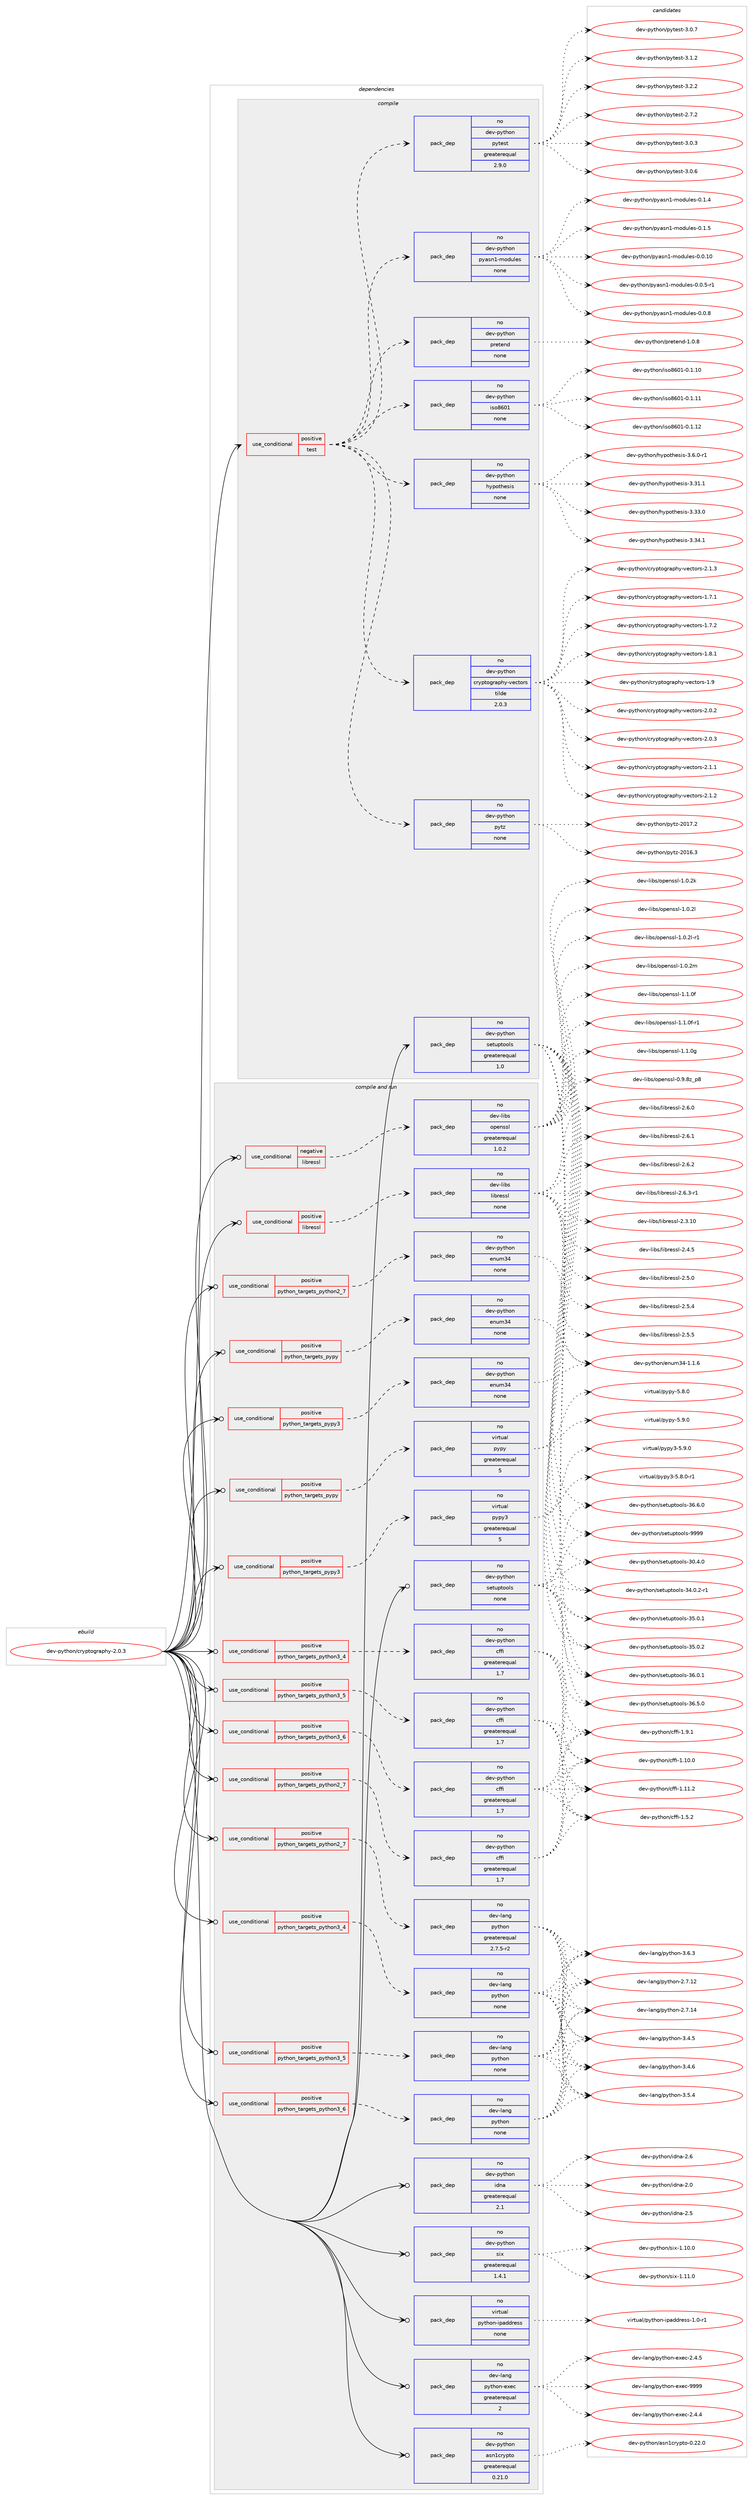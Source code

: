 digraph prolog {

# *************
# Graph options
# *************

newrank=true;
concentrate=true;
compound=true;
graph [rankdir=LR,fontname=Helvetica,fontsize=10,ranksep=1.5];#, ranksep=2.5, nodesep=0.2];
edge  [arrowhead=vee];
node  [fontname=Helvetica,fontsize=10];

# **********
# The ebuild
# **********

subgraph cluster_leftcol {
color=gray;
rank=same;
label=<<i>ebuild</i>>;
id [label="dev-python/cryptography-2.0.3", color=red, width=4, href="../dev-python/cryptography-2.0.3.svg"];
}

# ****************
# The dependencies
# ****************

subgraph cluster_midcol {
color=gray;
label=<<i>dependencies</i>>;
subgraph cluster_compile {
fillcolor="#eeeeee";
style=filled;
label=<<i>compile</i>>;
subgraph cond31103 {
dependency151934 [label=<<TABLE BORDER="0" CELLBORDER="1" CELLSPACING="0" CELLPADDING="4"><TR><TD ROWSPAN="3" CELLPADDING="10">use_conditional</TD></TR><TR><TD>positive</TD></TR><TR><TD>test</TD></TR></TABLE>>, shape=none, color=red];
subgraph pack117005 {
dependency151935 [label=<<TABLE BORDER="0" CELLBORDER="1" CELLSPACING="0" CELLPADDING="4" WIDTH="220"><TR><TD ROWSPAN="6" CELLPADDING="30">pack_dep</TD></TR><TR><TD WIDTH="110">no</TD></TR><TR><TD>dev-python</TD></TR><TR><TD>cryptography-vectors</TD></TR><TR><TD>tilde</TD></TR><TR><TD>2.0.3</TD></TR></TABLE>>, shape=none, color=blue];
}
dependency151934:e -> dependency151935:w [weight=20,style="dashed",arrowhead="vee"];
subgraph pack117006 {
dependency151936 [label=<<TABLE BORDER="0" CELLBORDER="1" CELLSPACING="0" CELLPADDING="4" WIDTH="220"><TR><TD ROWSPAN="6" CELLPADDING="30">pack_dep</TD></TR><TR><TD WIDTH="110">no</TD></TR><TR><TD>dev-python</TD></TR><TR><TD>hypothesis</TD></TR><TR><TD>none</TD></TR><TR><TD></TD></TR></TABLE>>, shape=none, color=blue];
}
dependency151934:e -> dependency151936:w [weight=20,style="dashed",arrowhead="vee"];
subgraph pack117007 {
dependency151937 [label=<<TABLE BORDER="0" CELLBORDER="1" CELLSPACING="0" CELLPADDING="4" WIDTH="220"><TR><TD ROWSPAN="6" CELLPADDING="30">pack_dep</TD></TR><TR><TD WIDTH="110">no</TD></TR><TR><TD>dev-python</TD></TR><TR><TD>iso8601</TD></TR><TR><TD>none</TD></TR><TR><TD></TD></TR></TABLE>>, shape=none, color=blue];
}
dependency151934:e -> dependency151937:w [weight=20,style="dashed",arrowhead="vee"];
subgraph pack117008 {
dependency151938 [label=<<TABLE BORDER="0" CELLBORDER="1" CELLSPACING="0" CELLPADDING="4" WIDTH="220"><TR><TD ROWSPAN="6" CELLPADDING="30">pack_dep</TD></TR><TR><TD WIDTH="110">no</TD></TR><TR><TD>dev-python</TD></TR><TR><TD>pretend</TD></TR><TR><TD>none</TD></TR><TR><TD></TD></TR></TABLE>>, shape=none, color=blue];
}
dependency151934:e -> dependency151938:w [weight=20,style="dashed",arrowhead="vee"];
subgraph pack117009 {
dependency151939 [label=<<TABLE BORDER="0" CELLBORDER="1" CELLSPACING="0" CELLPADDING="4" WIDTH="220"><TR><TD ROWSPAN="6" CELLPADDING="30">pack_dep</TD></TR><TR><TD WIDTH="110">no</TD></TR><TR><TD>dev-python</TD></TR><TR><TD>pyasn1-modules</TD></TR><TR><TD>none</TD></TR><TR><TD></TD></TR></TABLE>>, shape=none, color=blue];
}
dependency151934:e -> dependency151939:w [weight=20,style="dashed",arrowhead="vee"];
subgraph pack117010 {
dependency151940 [label=<<TABLE BORDER="0" CELLBORDER="1" CELLSPACING="0" CELLPADDING="4" WIDTH="220"><TR><TD ROWSPAN="6" CELLPADDING="30">pack_dep</TD></TR><TR><TD WIDTH="110">no</TD></TR><TR><TD>dev-python</TD></TR><TR><TD>pytest</TD></TR><TR><TD>greaterequal</TD></TR><TR><TD>2.9.0</TD></TR></TABLE>>, shape=none, color=blue];
}
dependency151934:e -> dependency151940:w [weight=20,style="dashed",arrowhead="vee"];
subgraph pack117011 {
dependency151941 [label=<<TABLE BORDER="0" CELLBORDER="1" CELLSPACING="0" CELLPADDING="4" WIDTH="220"><TR><TD ROWSPAN="6" CELLPADDING="30">pack_dep</TD></TR><TR><TD WIDTH="110">no</TD></TR><TR><TD>dev-python</TD></TR><TR><TD>pytz</TD></TR><TR><TD>none</TD></TR><TR><TD></TD></TR></TABLE>>, shape=none, color=blue];
}
dependency151934:e -> dependency151941:w [weight=20,style="dashed",arrowhead="vee"];
}
id:e -> dependency151934:w [weight=20,style="solid",arrowhead="vee"];
subgraph pack117012 {
dependency151942 [label=<<TABLE BORDER="0" CELLBORDER="1" CELLSPACING="0" CELLPADDING="4" WIDTH="220"><TR><TD ROWSPAN="6" CELLPADDING="30">pack_dep</TD></TR><TR><TD WIDTH="110">no</TD></TR><TR><TD>dev-python</TD></TR><TR><TD>setuptools</TD></TR><TR><TD>greaterequal</TD></TR><TR><TD>1.0</TD></TR></TABLE>>, shape=none, color=blue];
}
id:e -> dependency151942:w [weight=20,style="solid",arrowhead="vee"];
}
subgraph cluster_compileandrun {
fillcolor="#eeeeee";
style=filled;
label=<<i>compile and run</i>>;
subgraph cond31104 {
dependency151943 [label=<<TABLE BORDER="0" CELLBORDER="1" CELLSPACING="0" CELLPADDING="4"><TR><TD ROWSPAN="3" CELLPADDING="10">use_conditional</TD></TR><TR><TD>negative</TD></TR><TR><TD>libressl</TD></TR></TABLE>>, shape=none, color=red];
subgraph pack117013 {
dependency151944 [label=<<TABLE BORDER="0" CELLBORDER="1" CELLSPACING="0" CELLPADDING="4" WIDTH="220"><TR><TD ROWSPAN="6" CELLPADDING="30">pack_dep</TD></TR><TR><TD WIDTH="110">no</TD></TR><TR><TD>dev-libs</TD></TR><TR><TD>openssl</TD></TR><TR><TD>greaterequal</TD></TR><TR><TD>1.0.2</TD></TR></TABLE>>, shape=none, color=blue];
}
dependency151943:e -> dependency151944:w [weight=20,style="dashed",arrowhead="vee"];
}
id:e -> dependency151943:w [weight=20,style="solid",arrowhead="odotvee"];
subgraph cond31105 {
dependency151945 [label=<<TABLE BORDER="0" CELLBORDER="1" CELLSPACING="0" CELLPADDING="4"><TR><TD ROWSPAN="3" CELLPADDING="10">use_conditional</TD></TR><TR><TD>positive</TD></TR><TR><TD>libressl</TD></TR></TABLE>>, shape=none, color=red];
subgraph pack117014 {
dependency151946 [label=<<TABLE BORDER="0" CELLBORDER="1" CELLSPACING="0" CELLPADDING="4" WIDTH="220"><TR><TD ROWSPAN="6" CELLPADDING="30">pack_dep</TD></TR><TR><TD WIDTH="110">no</TD></TR><TR><TD>dev-libs</TD></TR><TR><TD>libressl</TD></TR><TR><TD>none</TD></TR><TR><TD></TD></TR></TABLE>>, shape=none, color=blue];
}
dependency151945:e -> dependency151946:w [weight=20,style="dashed",arrowhead="vee"];
}
id:e -> dependency151945:w [weight=20,style="solid",arrowhead="odotvee"];
subgraph cond31106 {
dependency151947 [label=<<TABLE BORDER="0" CELLBORDER="1" CELLSPACING="0" CELLPADDING="4"><TR><TD ROWSPAN="3" CELLPADDING="10">use_conditional</TD></TR><TR><TD>positive</TD></TR><TR><TD>python_targets_pypy</TD></TR></TABLE>>, shape=none, color=red];
subgraph pack117015 {
dependency151948 [label=<<TABLE BORDER="0" CELLBORDER="1" CELLSPACING="0" CELLPADDING="4" WIDTH="220"><TR><TD ROWSPAN="6" CELLPADDING="30">pack_dep</TD></TR><TR><TD WIDTH="110">no</TD></TR><TR><TD>dev-python</TD></TR><TR><TD>enum34</TD></TR><TR><TD>none</TD></TR><TR><TD></TD></TR></TABLE>>, shape=none, color=blue];
}
dependency151947:e -> dependency151948:w [weight=20,style="dashed",arrowhead="vee"];
}
id:e -> dependency151947:w [weight=20,style="solid",arrowhead="odotvee"];
subgraph cond31107 {
dependency151949 [label=<<TABLE BORDER="0" CELLBORDER="1" CELLSPACING="0" CELLPADDING="4"><TR><TD ROWSPAN="3" CELLPADDING="10">use_conditional</TD></TR><TR><TD>positive</TD></TR><TR><TD>python_targets_pypy</TD></TR></TABLE>>, shape=none, color=red];
subgraph pack117016 {
dependency151950 [label=<<TABLE BORDER="0" CELLBORDER="1" CELLSPACING="0" CELLPADDING="4" WIDTH="220"><TR><TD ROWSPAN="6" CELLPADDING="30">pack_dep</TD></TR><TR><TD WIDTH="110">no</TD></TR><TR><TD>virtual</TD></TR><TR><TD>pypy</TD></TR><TR><TD>greaterequal</TD></TR><TR><TD>5</TD></TR></TABLE>>, shape=none, color=blue];
}
dependency151949:e -> dependency151950:w [weight=20,style="dashed",arrowhead="vee"];
}
id:e -> dependency151949:w [weight=20,style="solid",arrowhead="odotvee"];
subgraph cond31108 {
dependency151951 [label=<<TABLE BORDER="0" CELLBORDER="1" CELLSPACING="0" CELLPADDING="4"><TR><TD ROWSPAN="3" CELLPADDING="10">use_conditional</TD></TR><TR><TD>positive</TD></TR><TR><TD>python_targets_pypy3</TD></TR></TABLE>>, shape=none, color=red];
subgraph pack117017 {
dependency151952 [label=<<TABLE BORDER="0" CELLBORDER="1" CELLSPACING="0" CELLPADDING="4" WIDTH="220"><TR><TD ROWSPAN="6" CELLPADDING="30">pack_dep</TD></TR><TR><TD WIDTH="110">no</TD></TR><TR><TD>dev-python</TD></TR><TR><TD>enum34</TD></TR><TR><TD>none</TD></TR><TR><TD></TD></TR></TABLE>>, shape=none, color=blue];
}
dependency151951:e -> dependency151952:w [weight=20,style="dashed",arrowhead="vee"];
}
id:e -> dependency151951:w [weight=20,style="solid",arrowhead="odotvee"];
subgraph cond31109 {
dependency151953 [label=<<TABLE BORDER="0" CELLBORDER="1" CELLSPACING="0" CELLPADDING="4"><TR><TD ROWSPAN="3" CELLPADDING="10">use_conditional</TD></TR><TR><TD>positive</TD></TR><TR><TD>python_targets_pypy3</TD></TR></TABLE>>, shape=none, color=red];
subgraph pack117018 {
dependency151954 [label=<<TABLE BORDER="0" CELLBORDER="1" CELLSPACING="0" CELLPADDING="4" WIDTH="220"><TR><TD ROWSPAN="6" CELLPADDING="30">pack_dep</TD></TR><TR><TD WIDTH="110">no</TD></TR><TR><TD>virtual</TD></TR><TR><TD>pypy3</TD></TR><TR><TD>greaterequal</TD></TR><TR><TD>5</TD></TR></TABLE>>, shape=none, color=blue];
}
dependency151953:e -> dependency151954:w [weight=20,style="dashed",arrowhead="vee"];
}
id:e -> dependency151953:w [weight=20,style="solid",arrowhead="odotvee"];
subgraph cond31110 {
dependency151955 [label=<<TABLE BORDER="0" CELLBORDER="1" CELLSPACING="0" CELLPADDING="4"><TR><TD ROWSPAN="3" CELLPADDING="10">use_conditional</TD></TR><TR><TD>positive</TD></TR><TR><TD>python_targets_python2_7</TD></TR></TABLE>>, shape=none, color=red];
subgraph pack117019 {
dependency151956 [label=<<TABLE BORDER="0" CELLBORDER="1" CELLSPACING="0" CELLPADDING="4" WIDTH="220"><TR><TD ROWSPAN="6" CELLPADDING="30">pack_dep</TD></TR><TR><TD WIDTH="110">no</TD></TR><TR><TD>dev-lang</TD></TR><TR><TD>python</TD></TR><TR><TD>greaterequal</TD></TR><TR><TD>2.7.5-r2</TD></TR></TABLE>>, shape=none, color=blue];
}
dependency151955:e -> dependency151956:w [weight=20,style="dashed",arrowhead="vee"];
}
id:e -> dependency151955:w [weight=20,style="solid",arrowhead="odotvee"];
subgraph cond31111 {
dependency151957 [label=<<TABLE BORDER="0" CELLBORDER="1" CELLSPACING="0" CELLPADDING="4"><TR><TD ROWSPAN="3" CELLPADDING="10">use_conditional</TD></TR><TR><TD>positive</TD></TR><TR><TD>python_targets_python2_7</TD></TR></TABLE>>, shape=none, color=red];
subgraph pack117020 {
dependency151958 [label=<<TABLE BORDER="0" CELLBORDER="1" CELLSPACING="0" CELLPADDING="4" WIDTH="220"><TR><TD ROWSPAN="6" CELLPADDING="30">pack_dep</TD></TR><TR><TD WIDTH="110">no</TD></TR><TR><TD>dev-python</TD></TR><TR><TD>cffi</TD></TR><TR><TD>greaterequal</TD></TR><TR><TD>1.7</TD></TR></TABLE>>, shape=none, color=blue];
}
dependency151957:e -> dependency151958:w [weight=20,style="dashed",arrowhead="vee"];
}
id:e -> dependency151957:w [weight=20,style="solid",arrowhead="odotvee"];
subgraph cond31112 {
dependency151959 [label=<<TABLE BORDER="0" CELLBORDER="1" CELLSPACING="0" CELLPADDING="4"><TR><TD ROWSPAN="3" CELLPADDING="10">use_conditional</TD></TR><TR><TD>positive</TD></TR><TR><TD>python_targets_python2_7</TD></TR></TABLE>>, shape=none, color=red];
subgraph pack117021 {
dependency151960 [label=<<TABLE BORDER="0" CELLBORDER="1" CELLSPACING="0" CELLPADDING="4" WIDTH="220"><TR><TD ROWSPAN="6" CELLPADDING="30">pack_dep</TD></TR><TR><TD WIDTH="110">no</TD></TR><TR><TD>dev-python</TD></TR><TR><TD>enum34</TD></TR><TR><TD>none</TD></TR><TR><TD></TD></TR></TABLE>>, shape=none, color=blue];
}
dependency151959:e -> dependency151960:w [weight=20,style="dashed",arrowhead="vee"];
}
id:e -> dependency151959:w [weight=20,style="solid",arrowhead="odotvee"];
subgraph cond31113 {
dependency151961 [label=<<TABLE BORDER="0" CELLBORDER="1" CELLSPACING="0" CELLPADDING="4"><TR><TD ROWSPAN="3" CELLPADDING="10">use_conditional</TD></TR><TR><TD>positive</TD></TR><TR><TD>python_targets_python3_4</TD></TR></TABLE>>, shape=none, color=red];
subgraph pack117022 {
dependency151962 [label=<<TABLE BORDER="0" CELLBORDER="1" CELLSPACING="0" CELLPADDING="4" WIDTH="220"><TR><TD ROWSPAN="6" CELLPADDING="30">pack_dep</TD></TR><TR><TD WIDTH="110">no</TD></TR><TR><TD>dev-lang</TD></TR><TR><TD>python</TD></TR><TR><TD>none</TD></TR><TR><TD></TD></TR></TABLE>>, shape=none, color=blue];
}
dependency151961:e -> dependency151962:w [weight=20,style="dashed",arrowhead="vee"];
}
id:e -> dependency151961:w [weight=20,style="solid",arrowhead="odotvee"];
subgraph cond31114 {
dependency151963 [label=<<TABLE BORDER="0" CELLBORDER="1" CELLSPACING="0" CELLPADDING="4"><TR><TD ROWSPAN="3" CELLPADDING="10">use_conditional</TD></TR><TR><TD>positive</TD></TR><TR><TD>python_targets_python3_4</TD></TR></TABLE>>, shape=none, color=red];
subgraph pack117023 {
dependency151964 [label=<<TABLE BORDER="0" CELLBORDER="1" CELLSPACING="0" CELLPADDING="4" WIDTH="220"><TR><TD ROWSPAN="6" CELLPADDING="30">pack_dep</TD></TR><TR><TD WIDTH="110">no</TD></TR><TR><TD>dev-python</TD></TR><TR><TD>cffi</TD></TR><TR><TD>greaterequal</TD></TR><TR><TD>1.7</TD></TR></TABLE>>, shape=none, color=blue];
}
dependency151963:e -> dependency151964:w [weight=20,style="dashed",arrowhead="vee"];
}
id:e -> dependency151963:w [weight=20,style="solid",arrowhead="odotvee"];
subgraph cond31115 {
dependency151965 [label=<<TABLE BORDER="0" CELLBORDER="1" CELLSPACING="0" CELLPADDING="4"><TR><TD ROWSPAN="3" CELLPADDING="10">use_conditional</TD></TR><TR><TD>positive</TD></TR><TR><TD>python_targets_python3_5</TD></TR></TABLE>>, shape=none, color=red];
subgraph pack117024 {
dependency151966 [label=<<TABLE BORDER="0" CELLBORDER="1" CELLSPACING="0" CELLPADDING="4" WIDTH="220"><TR><TD ROWSPAN="6" CELLPADDING="30">pack_dep</TD></TR><TR><TD WIDTH="110">no</TD></TR><TR><TD>dev-lang</TD></TR><TR><TD>python</TD></TR><TR><TD>none</TD></TR><TR><TD></TD></TR></TABLE>>, shape=none, color=blue];
}
dependency151965:e -> dependency151966:w [weight=20,style="dashed",arrowhead="vee"];
}
id:e -> dependency151965:w [weight=20,style="solid",arrowhead="odotvee"];
subgraph cond31116 {
dependency151967 [label=<<TABLE BORDER="0" CELLBORDER="1" CELLSPACING="0" CELLPADDING="4"><TR><TD ROWSPAN="3" CELLPADDING="10">use_conditional</TD></TR><TR><TD>positive</TD></TR><TR><TD>python_targets_python3_5</TD></TR></TABLE>>, shape=none, color=red];
subgraph pack117025 {
dependency151968 [label=<<TABLE BORDER="0" CELLBORDER="1" CELLSPACING="0" CELLPADDING="4" WIDTH="220"><TR><TD ROWSPAN="6" CELLPADDING="30">pack_dep</TD></TR><TR><TD WIDTH="110">no</TD></TR><TR><TD>dev-python</TD></TR><TR><TD>cffi</TD></TR><TR><TD>greaterequal</TD></TR><TR><TD>1.7</TD></TR></TABLE>>, shape=none, color=blue];
}
dependency151967:e -> dependency151968:w [weight=20,style="dashed",arrowhead="vee"];
}
id:e -> dependency151967:w [weight=20,style="solid",arrowhead="odotvee"];
subgraph cond31117 {
dependency151969 [label=<<TABLE BORDER="0" CELLBORDER="1" CELLSPACING="0" CELLPADDING="4"><TR><TD ROWSPAN="3" CELLPADDING="10">use_conditional</TD></TR><TR><TD>positive</TD></TR><TR><TD>python_targets_python3_6</TD></TR></TABLE>>, shape=none, color=red];
subgraph pack117026 {
dependency151970 [label=<<TABLE BORDER="0" CELLBORDER="1" CELLSPACING="0" CELLPADDING="4" WIDTH="220"><TR><TD ROWSPAN="6" CELLPADDING="30">pack_dep</TD></TR><TR><TD WIDTH="110">no</TD></TR><TR><TD>dev-lang</TD></TR><TR><TD>python</TD></TR><TR><TD>none</TD></TR><TR><TD></TD></TR></TABLE>>, shape=none, color=blue];
}
dependency151969:e -> dependency151970:w [weight=20,style="dashed",arrowhead="vee"];
}
id:e -> dependency151969:w [weight=20,style="solid",arrowhead="odotvee"];
subgraph cond31118 {
dependency151971 [label=<<TABLE BORDER="0" CELLBORDER="1" CELLSPACING="0" CELLPADDING="4"><TR><TD ROWSPAN="3" CELLPADDING="10">use_conditional</TD></TR><TR><TD>positive</TD></TR><TR><TD>python_targets_python3_6</TD></TR></TABLE>>, shape=none, color=red];
subgraph pack117027 {
dependency151972 [label=<<TABLE BORDER="0" CELLBORDER="1" CELLSPACING="0" CELLPADDING="4" WIDTH="220"><TR><TD ROWSPAN="6" CELLPADDING="30">pack_dep</TD></TR><TR><TD WIDTH="110">no</TD></TR><TR><TD>dev-python</TD></TR><TR><TD>cffi</TD></TR><TR><TD>greaterequal</TD></TR><TR><TD>1.7</TD></TR></TABLE>>, shape=none, color=blue];
}
dependency151971:e -> dependency151972:w [weight=20,style="dashed",arrowhead="vee"];
}
id:e -> dependency151971:w [weight=20,style="solid",arrowhead="odotvee"];
subgraph pack117028 {
dependency151973 [label=<<TABLE BORDER="0" CELLBORDER="1" CELLSPACING="0" CELLPADDING="4" WIDTH="220"><TR><TD ROWSPAN="6" CELLPADDING="30">pack_dep</TD></TR><TR><TD WIDTH="110">no</TD></TR><TR><TD>dev-lang</TD></TR><TR><TD>python-exec</TD></TR><TR><TD>greaterequal</TD></TR><TR><TD>2</TD></TR></TABLE>>, shape=none, color=blue];
}
id:e -> dependency151973:w [weight=20,style="solid",arrowhead="odotvee"];
subgraph pack117029 {
dependency151974 [label=<<TABLE BORDER="0" CELLBORDER="1" CELLSPACING="0" CELLPADDING="4" WIDTH="220"><TR><TD ROWSPAN="6" CELLPADDING="30">pack_dep</TD></TR><TR><TD WIDTH="110">no</TD></TR><TR><TD>dev-python</TD></TR><TR><TD>asn1crypto</TD></TR><TR><TD>greaterequal</TD></TR><TR><TD>0.21.0</TD></TR></TABLE>>, shape=none, color=blue];
}
id:e -> dependency151974:w [weight=20,style="solid",arrowhead="odotvee"];
subgraph pack117030 {
dependency151975 [label=<<TABLE BORDER="0" CELLBORDER="1" CELLSPACING="0" CELLPADDING="4" WIDTH="220"><TR><TD ROWSPAN="6" CELLPADDING="30">pack_dep</TD></TR><TR><TD WIDTH="110">no</TD></TR><TR><TD>dev-python</TD></TR><TR><TD>idna</TD></TR><TR><TD>greaterequal</TD></TR><TR><TD>2.1</TD></TR></TABLE>>, shape=none, color=blue];
}
id:e -> dependency151975:w [weight=20,style="solid",arrowhead="odotvee"];
subgraph pack117031 {
dependency151976 [label=<<TABLE BORDER="0" CELLBORDER="1" CELLSPACING="0" CELLPADDING="4" WIDTH="220"><TR><TD ROWSPAN="6" CELLPADDING="30">pack_dep</TD></TR><TR><TD WIDTH="110">no</TD></TR><TR><TD>dev-python</TD></TR><TR><TD>setuptools</TD></TR><TR><TD>none</TD></TR><TR><TD></TD></TR></TABLE>>, shape=none, color=blue];
}
id:e -> dependency151976:w [weight=20,style="solid",arrowhead="odotvee"];
subgraph pack117032 {
dependency151977 [label=<<TABLE BORDER="0" CELLBORDER="1" CELLSPACING="0" CELLPADDING="4" WIDTH="220"><TR><TD ROWSPAN="6" CELLPADDING="30">pack_dep</TD></TR><TR><TD WIDTH="110">no</TD></TR><TR><TD>dev-python</TD></TR><TR><TD>six</TD></TR><TR><TD>greaterequal</TD></TR><TR><TD>1.4.1</TD></TR></TABLE>>, shape=none, color=blue];
}
id:e -> dependency151977:w [weight=20,style="solid",arrowhead="odotvee"];
subgraph pack117033 {
dependency151978 [label=<<TABLE BORDER="0" CELLBORDER="1" CELLSPACING="0" CELLPADDING="4" WIDTH="220"><TR><TD ROWSPAN="6" CELLPADDING="30">pack_dep</TD></TR><TR><TD WIDTH="110">no</TD></TR><TR><TD>virtual</TD></TR><TR><TD>python-ipaddress</TD></TR><TR><TD>none</TD></TR><TR><TD></TD></TR></TABLE>>, shape=none, color=blue];
}
id:e -> dependency151978:w [weight=20,style="solid",arrowhead="odotvee"];
}
subgraph cluster_run {
fillcolor="#eeeeee";
style=filled;
label=<<i>run</i>>;
}
}

# **************
# The candidates
# **************

subgraph cluster_choices {
rank=same;
color=gray;
label=<<i>candidates</i>>;

subgraph choice117005 {
color=black;
nodesep=1;
choice100101118451121211161041111104799114121112116111103114971121041214511810199116111114115454946554649 [label="dev-python/cryptography-vectors-1.7.1", color=red, width=4,href="../dev-python/cryptography-vectors-1.7.1.svg"];
choice100101118451121211161041111104799114121112116111103114971121041214511810199116111114115454946554650 [label="dev-python/cryptography-vectors-1.7.2", color=red, width=4,href="../dev-python/cryptography-vectors-1.7.2.svg"];
choice100101118451121211161041111104799114121112116111103114971121041214511810199116111114115454946564649 [label="dev-python/cryptography-vectors-1.8.1", color=red, width=4,href="../dev-python/cryptography-vectors-1.8.1.svg"];
choice10010111845112121116104111110479911412111211611110311497112104121451181019911611111411545494657 [label="dev-python/cryptography-vectors-1.9", color=red, width=4,href="../dev-python/cryptography-vectors-1.9.svg"];
choice100101118451121211161041111104799114121112116111103114971121041214511810199116111114115455046484650 [label="dev-python/cryptography-vectors-2.0.2", color=red, width=4,href="../dev-python/cryptography-vectors-2.0.2.svg"];
choice100101118451121211161041111104799114121112116111103114971121041214511810199116111114115455046484651 [label="dev-python/cryptography-vectors-2.0.3", color=red, width=4,href="../dev-python/cryptography-vectors-2.0.3.svg"];
choice100101118451121211161041111104799114121112116111103114971121041214511810199116111114115455046494649 [label="dev-python/cryptography-vectors-2.1.1", color=red, width=4,href="../dev-python/cryptography-vectors-2.1.1.svg"];
choice100101118451121211161041111104799114121112116111103114971121041214511810199116111114115455046494650 [label="dev-python/cryptography-vectors-2.1.2", color=red, width=4,href="../dev-python/cryptography-vectors-2.1.2.svg"];
choice100101118451121211161041111104799114121112116111103114971121041214511810199116111114115455046494651 [label="dev-python/cryptography-vectors-2.1.3", color=red, width=4,href="../dev-python/cryptography-vectors-2.1.3.svg"];
dependency151935:e -> choice100101118451121211161041111104799114121112116111103114971121041214511810199116111114115454946554649:w [style=dotted,weight="100"];
dependency151935:e -> choice100101118451121211161041111104799114121112116111103114971121041214511810199116111114115454946554650:w [style=dotted,weight="100"];
dependency151935:e -> choice100101118451121211161041111104799114121112116111103114971121041214511810199116111114115454946564649:w [style=dotted,weight="100"];
dependency151935:e -> choice10010111845112121116104111110479911412111211611110311497112104121451181019911611111411545494657:w [style=dotted,weight="100"];
dependency151935:e -> choice100101118451121211161041111104799114121112116111103114971121041214511810199116111114115455046484650:w [style=dotted,weight="100"];
dependency151935:e -> choice100101118451121211161041111104799114121112116111103114971121041214511810199116111114115455046484651:w [style=dotted,weight="100"];
dependency151935:e -> choice100101118451121211161041111104799114121112116111103114971121041214511810199116111114115455046494649:w [style=dotted,weight="100"];
dependency151935:e -> choice100101118451121211161041111104799114121112116111103114971121041214511810199116111114115455046494650:w [style=dotted,weight="100"];
dependency151935:e -> choice100101118451121211161041111104799114121112116111103114971121041214511810199116111114115455046494651:w [style=dotted,weight="100"];
}
subgraph choice117006 {
color=black;
nodesep=1;
choice100101118451121211161041111104710412111211111610410111510511545514651494649 [label="dev-python/hypothesis-3.31.1", color=red, width=4,href="../dev-python/hypothesis-3.31.1.svg"];
choice100101118451121211161041111104710412111211111610410111510511545514651514648 [label="dev-python/hypothesis-3.33.0", color=red, width=4,href="../dev-python/hypothesis-3.33.0.svg"];
choice100101118451121211161041111104710412111211111610410111510511545514651524649 [label="dev-python/hypothesis-3.34.1", color=red, width=4,href="../dev-python/hypothesis-3.34.1.svg"];
choice10010111845112121116104111110471041211121111161041011151051154551465446484511449 [label="dev-python/hypothesis-3.6.0-r1", color=red, width=4,href="../dev-python/hypothesis-3.6.0-r1.svg"];
dependency151936:e -> choice100101118451121211161041111104710412111211111610410111510511545514651494649:w [style=dotted,weight="100"];
dependency151936:e -> choice100101118451121211161041111104710412111211111610410111510511545514651514648:w [style=dotted,weight="100"];
dependency151936:e -> choice100101118451121211161041111104710412111211111610410111510511545514651524649:w [style=dotted,weight="100"];
dependency151936:e -> choice10010111845112121116104111110471041211121111161041011151051154551465446484511449:w [style=dotted,weight="100"];
}
subgraph choice117007 {
color=black;
nodesep=1;
choice10010111845112121116104111110471051151115654484945484649464948 [label="dev-python/iso8601-0.1.10", color=red, width=4,href="../dev-python/iso8601-0.1.10.svg"];
choice10010111845112121116104111110471051151115654484945484649464949 [label="dev-python/iso8601-0.1.11", color=red, width=4,href="../dev-python/iso8601-0.1.11.svg"];
choice10010111845112121116104111110471051151115654484945484649464950 [label="dev-python/iso8601-0.1.12", color=red, width=4,href="../dev-python/iso8601-0.1.12.svg"];
dependency151937:e -> choice10010111845112121116104111110471051151115654484945484649464948:w [style=dotted,weight="100"];
dependency151937:e -> choice10010111845112121116104111110471051151115654484945484649464949:w [style=dotted,weight="100"];
dependency151937:e -> choice10010111845112121116104111110471051151115654484945484649464950:w [style=dotted,weight="100"];
}
subgraph choice117008 {
color=black;
nodesep=1;
choice1001011184511212111610411111047112114101116101110100454946484656 [label="dev-python/pretend-1.0.8", color=red, width=4,href="../dev-python/pretend-1.0.8.svg"];
dependency151938:e -> choice1001011184511212111610411111047112114101116101110100454946484656:w [style=dotted,weight="100"];
}
subgraph choice117009 {
color=black;
nodesep=1;
choice100101118451121211161041111104711212197115110494510911110011710810111545484648464948 [label="dev-python/pyasn1-modules-0.0.10", color=red, width=4,href="../dev-python/pyasn1-modules-0.0.10.svg"];
choice10010111845112121116104111110471121219711511049451091111001171081011154548464846534511449 [label="dev-python/pyasn1-modules-0.0.5-r1", color=red, width=4,href="../dev-python/pyasn1-modules-0.0.5-r1.svg"];
choice1001011184511212111610411111047112121971151104945109111100117108101115454846484656 [label="dev-python/pyasn1-modules-0.0.8", color=red, width=4,href="../dev-python/pyasn1-modules-0.0.8.svg"];
choice1001011184511212111610411111047112121971151104945109111100117108101115454846494652 [label="dev-python/pyasn1-modules-0.1.4", color=red, width=4,href="../dev-python/pyasn1-modules-0.1.4.svg"];
choice1001011184511212111610411111047112121971151104945109111100117108101115454846494653 [label="dev-python/pyasn1-modules-0.1.5", color=red, width=4,href="../dev-python/pyasn1-modules-0.1.5.svg"];
dependency151939:e -> choice100101118451121211161041111104711212197115110494510911110011710810111545484648464948:w [style=dotted,weight="100"];
dependency151939:e -> choice10010111845112121116104111110471121219711511049451091111001171081011154548464846534511449:w [style=dotted,weight="100"];
dependency151939:e -> choice1001011184511212111610411111047112121971151104945109111100117108101115454846484656:w [style=dotted,weight="100"];
dependency151939:e -> choice1001011184511212111610411111047112121971151104945109111100117108101115454846494652:w [style=dotted,weight="100"];
dependency151939:e -> choice1001011184511212111610411111047112121971151104945109111100117108101115454846494653:w [style=dotted,weight="100"];
}
subgraph choice117010 {
color=black;
nodesep=1;
choice1001011184511212111610411111047112121116101115116455046554650 [label="dev-python/pytest-2.7.2", color=red, width=4,href="../dev-python/pytest-2.7.2.svg"];
choice1001011184511212111610411111047112121116101115116455146484651 [label="dev-python/pytest-3.0.3", color=red, width=4,href="../dev-python/pytest-3.0.3.svg"];
choice1001011184511212111610411111047112121116101115116455146484654 [label="dev-python/pytest-3.0.6", color=red, width=4,href="../dev-python/pytest-3.0.6.svg"];
choice1001011184511212111610411111047112121116101115116455146484655 [label="dev-python/pytest-3.0.7", color=red, width=4,href="../dev-python/pytest-3.0.7.svg"];
choice1001011184511212111610411111047112121116101115116455146494650 [label="dev-python/pytest-3.1.2", color=red, width=4,href="../dev-python/pytest-3.1.2.svg"];
choice1001011184511212111610411111047112121116101115116455146504650 [label="dev-python/pytest-3.2.2", color=red, width=4,href="../dev-python/pytest-3.2.2.svg"];
dependency151940:e -> choice1001011184511212111610411111047112121116101115116455046554650:w [style=dotted,weight="100"];
dependency151940:e -> choice1001011184511212111610411111047112121116101115116455146484651:w [style=dotted,weight="100"];
dependency151940:e -> choice1001011184511212111610411111047112121116101115116455146484654:w [style=dotted,weight="100"];
dependency151940:e -> choice1001011184511212111610411111047112121116101115116455146484655:w [style=dotted,weight="100"];
dependency151940:e -> choice1001011184511212111610411111047112121116101115116455146494650:w [style=dotted,weight="100"];
dependency151940:e -> choice1001011184511212111610411111047112121116101115116455146504650:w [style=dotted,weight="100"];
}
subgraph choice117011 {
color=black;
nodesep=1;
choice100101118451121211161041111104711212111612245504849544651 [label="dev-python/pytz-2016.3", color=red, width=4,href="../dev-python/pytz-2016.3.svg"];
choice100101118451121211161041111104711212111612245504849554650 [label="dev-python/pytz-2017.2", color=red, width=4,href="../dev-python/pytz-2017.2.svg"];
dependency151941:e -> choice100101118451121211161041111104711212111612245504849544651:w [style=dotted,weight="100"];
dependency151941:e -> choice100101118451121211161041111104711212111612245504849554650:w [style=dotted,weight="100"];
}
subgraph choice117012 {
color=black;
nodesep=1;
choice100101118451121211161041111104711510111611711211611111110811545514846524648 [label="dev-python/setuptools-30.4.0", color=red, width=4,href="../dev-python/setuptools-30.4.0.svg"];
choice1001011184511212111610411111047115101116117112116111111108115455152464846504511449 [label="dev-python/setuptools-34.0.2-r1", color=red, width=4,href="../dev-python/setuptools-34.0.2-r1.svg"];
choice100101118451121211161041111104711510111611711211611111110811545515346484649 [label="dev-python/setuptools-35.0.1", color=red, width=4,href="../dev-python/setuptools-35.0.1.svg"];
choice100101118451121211161041111104711510111611711211611111110811545515346484650 [label="dev-python/setuptools-35.0.2", color=red, width=4,href="../dev-python/setuptools-35.0.2.svg"];
choice100101118451121211161041111104711510111611711211611111110811545515446484649 [label="dev-python/setuptools-36.0.1", color=red, width=4,href="../dev-python/setuptools-36.0.1.svg"];
choice100101118451121211161041111104711510111611711211611111110811545515446534648 [label="dev-python/setuptools-36.5.0", color=red, width=4,href="../dev-python/setuptools-36.5.0.svg"];
choice100101118451121211161041111104711510111611711211611111110811545515446544648 [label="dev-python/setuptools-36.6.0", color=red, width=4,href="../dev-python/setuptools-36.6.0.svg"];
choice10010111845112121116104111110471151011161171121161111111081154557575757 [label="dev-python/setuptools-9999", color=red, width=4,href="../dev-python/setuptools-9999.svg"];
dependency151942:e -> choice100101118451121211161041111104711510111611711211611111110811545514846524648:w [style=dotted,weight="100"];
dependency151942:e -> choice1001011184511212111610411111047115101116117112116111111108115455152464846504511449:w [style=dotted,weight="100"];
dependency151942:e -> choice100101118451121211161041111104711510111611711211611111110811545515346484649:w [style=dotted,weight="100"];
dependency151942:e -> choice100101118451121211161041111104711510111611711211611111110811545515346484650:w [style=dotted,weight="100"];
dependency151942:e -> choice100101118451121211161041111104711510111611711211611111110811545515446484649:w [style=dotted,weight="100"];
dependency151942:e -> choice100101118451121211161041111104711510111611711211611111110811545515446534648:w [style=dotted,weight="100"];
dependency151942:e -> choice100101118451121211161041111104711510111611711211611111110811545515446544648:w [style=dotted,weight="100"];
dependency151942:e -> choice10010111845112121116104111110471151011161171121161111111081154557575757:w [style=dotted,weight="100"];
}
subgraph choice117013 {
color=black;
nodesep=1;
choice1001011184510810598115471111121011101151151084548465746561229511256 [label="dev-libs/openssl-0.9.8z_p8", color=red, width=4,href="../dev-libs/openssl-0.9.8z_p8.svg"];
choice100101118451081059811547111112101110115115108454946484650107 [label="dev-libs/openssl-1.0.2k", color=red, width=4,href="../dev-libs/openssl-1.0.2k.svg"];
choice100101118451081059811547111112101110115115108454946484650108 [label="dev-libs/openssl-1.0.2l", color=red, width=4,href="../dev-libs/openssl-1.0.2l.svg"];
choice1001011184510810598115471111121011101151151084549464846501084511449 [label="dev-libs/openssl-1.0.2l-r1", color=red, width=4,href="../dev-libs/openssl-1.0.2l-r1.svg"];
choice100101118451081059811547111112101110115115108454946484650109 [label="dev-libs/openssl-1.0.2m", color=red, width=4,href="../dev-libs/openssl-1.0.2m.svg"];
choice100101118451081059811547111112101110115115108454946494648102 [label="dev-libs/openssl-1.1.0f", color=red, width=4,href="../dev-libs/openssl-1.1.0f.svg"];
choice1001011184510810598115471111121011101151151084549464946481024511449 [label="dev-libs/openssl-1.1.0f-r1", color=red, width=4,href="../dev-libs/openssl-1.1.0f-r1.svg"];
choice100101118451081059811547111112101110115115108454946494648103 [label="dev-libs/openssl-1.1.0g", color=red, width=4,href="../dev-libs/openssl-1.1.0g.svg"];
dependency151944:e -> choice1001011184510810598115471111121011101151151084548465746561229511256:w [style=dotted,weight="100"];
dependency151944:e -> choice100101118451081059811547111112101110115115108454946484650107:w [style=dotted,weight="100"];
dependency151944:e -> choice100101118451081059811547111112101110115115108454946484650108:w [style=dotted,weight="100"];
dependency151944:e -> choice1001011184510810598115471111121011101151151084549464846501084511449:w [style=dotted,weight="100"];
dependency151944:e -> choice100101118451081059811547111112101110115115108454946484650109:w [style=dotted,weight="100"];
dependency151944:e -> choice100101118451081059811547111112101110115115108454946494648102:w [style=dotted,weight="100"];
dependency151944:e -> choice1001011184510810598115471111121011101151151084549464946481024511449:w [style=dotted,weight="100"];
dependency151944:e -> choice100101118451081059811547111112101110115115108454946494648103:w [style=dotted,weight="100"];
}
subgraph choice117014 {
color=black;
nodesep=1;
choice1001011184510810598115471081059811410111511510845504651464948 [label="dev-libs/libressl-2.3.10", color=red, width=4,href="../dev-libs/libressl-2.3.10.svg"];
choice10010111845108105981154710810598114101115115108455046524653 [label="dev-libs/libressl-2.4.5", color=red, width=4,href="../dev-libs/libressl-2.4.5.svg"];
choice10010111845108105981154710810598114101115115108455046534648 [label="dev-libs/libressl-2.5.0", color=red, width=4,href="../dev-libs/libressl-2.5.0.svg"];
choice10010111845108105981154710810598114101115115108455046534652 [label="dev-libs/libressl-2.5.4", color=red, width=4,href="../dev-libs/libressl-2.5.4.svg"];
choice10010111845108105981154710810598114101115115108455046534653 [label="dev-libs/libressl-2.5.5", color=red, width=4,href="../dev-libs/libressl-2.5.5.svg"];
choice10010111845108105981154710810598114101115115108455046544648 [label="dev-libs/libressl-2.6.0", color=red, width=4,href="../dev-libs/libressl-2.6.0.svg"];
choice10010111845108105981154710810598114101115115108455046544649 [label="dev-libs/libressl-2.6.1", color=red, width=4,href="../dev-libs/libressl-2.6.1.svg"];
choice10010111845108105981154710810598114101115115108455046544650 [label="dev-libs/libressl-2.6.2", color=red, width=4,href="../dev-libs/libressl-2.6.2.svg"];
choice100101118451081059811547108105981141011151151084550465446514511449 [label="dev-libs/libressl-2.6.3-r1", color=red, width=4,href="../dev-libs/libressl-2.6.3-r1.svg"];
dependency151946:e -> choice1001011184510810598115471081059811410111511510845504651464948:w [style=dotted,weight="100"];
dependency151946:e -> choice10010111845108105981154710810598114101115115108455046524653:w [style=dotted,weight="100"];
dependency151946:e -> choice10010111845108105981154710810598114101115115108455046534648:w [style=dotted,weight="100"];
dependency151946:e -> choice10010111845108105981154710810598114101115115108455046534652:w [style=dotted,weight="100"];
dependency151946:e -> choice10010111845108105981154710810598114101115115108455046534653:w [style=dotted,weight="100"];
dependency151946:e -> choice10010111845108105981154710810598114101115115108455046544648:w [style=dotted,weight="100"];
dependency151946:e -> choice10010111845108105981154710810598114101115115108455046544649:w [style=dotted,weight="100"];
dependency151946:e -> choice10010111845108105981154710810598114101115115108455046544650:w [style=dotted,weight="100"];
dependency151946:e -> choice100101118451081059811547108105981141011151151084550465446514511449:w [style=dotted,weight="100"];
}
subgraph choice117015 {
color=black;
nodesep=1;
choice10010111845112121116104111110471011101171095152454946494654 [label="dev-python/enum34-1.1.6", color=red, width=4,href="../dev-python/enum34-1.1.6.svg"];
dependency151948:e -> choice10010111845112121116104111110471011101171095152454946494654:w [style=dotted,weight="100"];
}
subgraph choice117016 {
color=black;
nodesep=1;
choice1181051141161179710847112121112121455346564648 [label="virtual/pypy-5.8.0", color=red, width=4,href="../virtual/pypy-5.8.0.svg"];
choice1181051141161179710847112121112121455346574648 [label="virtual/pypy-5.9.0", color=red, width=4,href="../virtual/pypy-5.9.0.svg"];
dependency151950:e -> choice1181051141161179710847112121112121455346564648:w [style=dotted,weight="100"];
dependency151950:e -> choice1181051141161179710847112121112121455346574648:w [style=dotted,weight="100"];
}
subgraph choice117017 {
color=black;
nodesep=1;
choice10010111845112121116104111110471011101171095152454946494654 [label="dev-python/enum34-1.1.6", color=red, width=4,href="../dev-python/enum34-1.1.6.svg"];
dependency151952:e -> choice10010111845112121116104111110471011101171095152454946494654:w [style=dotted,weight="100"];
}
subgraph choice117018 {
color=black;
nodesep=1;
choice1181051141161179710847112121112121514553465646484511449 [label="virtual/pypy3-5.8.0-r1", color=red, width=4,href="../virtual/pypy3-5.8.0-r1.svg"];
choice118105114116117971084711212111212151455346574648 [label="virtual/pypy3-5.9.0", color=red, width=4,href="../virtual/pypy3-5.9.0.svg"];
dependency151954:e -> choice1181051141161179710847112121112121514553465646484511449:w [style=dotted,weight="100"];
dependency151954:e -> choice118105114116117971084711212111212151455346574648:w [style=dotted,weight="100"];
}
subgraph choice117019 {
color=black;
nodesep=1;
choice10010111845108971101034711212111610411111045504655464950 [label="dev-lang/python-2.7.12", color=red, width=4,href="../dev-lang/python-2.7.12.svg"];
choice10010111845108971101034711212111610411111045504655464952 [label="dev-lang/python-2.7.14", color=red, width=4,href="../dev-lang/python-2.7.14.svg"];
choice100101118451089711010347112121116104111110455146524653 [label="dev-lang/python-3.4.5", color=red, width=4,href="../dev-lang/python-3.4.5.svg"];
choice100101118451089711010347112121116104111110455146524654 [label="dev-lang/python-3.4.6", color=red, width=4,href="../dev-lang/python-3.4.6.svg"];
choice100101118451089711010347112121116104111110455146534652 [label="dev-lang/python-3.5.4", color=red, width=4,href="../dev-lang/python-3.5.4.svg"];
choice100101118451089711010347112121116104111110455146544651 [label="dev-lang/python-3.6.3", color=red, width=4,href="../dev-lang/python-3.6.3.svg"];
dependency151956:e -> choice10010111845108971101034711212111610411111045504655464950:w [style=dotted,weight="100"];
dependency151956:e -> choice10010111845108971101034711212111610411111045504655464952:w [style=dotted,weight="100"];
dependency151956:e -> choice100101118451089711010347112121116104111110455146524653:w [style=dotted,weight="100"];
dependency151956:e -> choice100101118451089711010347112121116104111110455146524654:w [style=dotted,weight="100"];
dependency151956:e -> choice100101118451089711010347112121116104111110455146534652:w [style=dotted,weight="100"];
dependency151956:e -> choice100101118451089711010347112121116104111110455146544651:w [style=dotted,weight="100"];
}
subgraph choice117020 {
color=black;
nodesep=1;
choice10010111845112121116104111110479910210210545494649484648 [label="dev-python/cffi-1.10.0", color=red, width=4,href="../dev-python/cffi-1.10.0.svg"];
choice10010111845112121116104111110479910210210545494649494650 [label="dev-python/cffi-1.11.2", color=red, width=4,href="../dev-python/cffi-1.11.2.svg"];
choice100101118451121211161041111104799102102105454946534650 [label="dev-python/cffi-1.5.2", color=red, width=4,href="../dev-python/cffi-1.5.2.svg"];
choice100101118451121211161041111104799102102105454946574649 [label="dev-python/cffi-1.9.1", color=red, width=4,href="../dev-python/cffi-1.9.1.svg"];
dependency151958:e -> choice10010111845112121116104111110479910210210545494649484648:w [style=dotted,weight="100"];
dependency151958:e -> choice10010111845112121116104111110479910210210545494649494650:w [style=dotted,weight="100"];
dependency151958:e -> choice100101118451121211161041111104799102102105454946534650:w [style=dotted,weight="100"];
dependency151958:e -> choice100101118451121211161041111104799102102105454946574649:w [style=dotted,weight="100"];
}
subgraph choice117021 {
color=black;
nodesep=1;
choice10010111845112121116104111110471011101171095152454946494654 [label="dev-python/enum34-1.1.6", color=red, width=4,href="../dev-python/enum34-1.1.6.svg"];
dependency151960:e -> choice10010111845112121116104111110471011101171095152454946494654:w [style=dotted,weight="100"];
}
subgraph choice117022 {
color=black;
nodesep=1;
choice10010111845108971101034711212111610411111045504655464950 [label="dev-lang/python-2.7.12", color=red, width=4,href="../dev-lang/python-2.7.12.svg"];
choice10010111845108971101034711212111610411111045504655464952 [label="dev-lang/python-2.7.14", color=red, width=4,href="../dev-lang/python-2.7.14.svg"];
choice100101118451089711010347112121116104111110455146524653 [label="dev-lang/python-3.4.5", color=red, width=4,href="../dev-lang/python-3.4.5.svg"];
choice100101118451089711010347112121116104111110455146524654 [label="dev-lang/python-3.4.6", color=red, width=4,href="../dev-lang/python-3.4.6.svg"];
choice100101118451089711010347112121116104111110455146534652 [label="dev-lang/python-3.5.4", color=red, width=4,href="../dev-lang/python-3.5.4.svg"];
choice100101118451089711010347112121116104111110455146544651 [label="dev-lang/python-3.6.3", color=red, width=4,href="../dev-lang/python-3.6.3.svg"];
dependency151962:e -> choice10010111845108971101034711212111610411111045504655464950:w [style=dotted,weight="100"];
dependency151962:e -> choice10010111845108971101034711212111610411111045504655464952:w [style=dotted,weight="100"];
dependency151962:e -> choice100101118451089711010347112121116104111110455146524653:w [style=dotted,weight="100"];
dependency151962:e -> choice100101118451089711010347112121116104111110455146524654:w [style=dotted,weight="100"];
dependency151962:e -> choice100101118451089711010347112121116104111110455146534652:w [style=dotted,weight="100"];
dependency151962:e -> choice100101118451089711010347112121116104111110455146544651:w [style=dotted,weight="100"];
}
subgraph choice117023 {
color=black;
nodesep=1;
choice10010111845112121116104111110479910210210545494649484648 [label="dev-python/cffi-1.10.0", color=red, width=4,href="../dev-python/cffi-1.10.0.svg"];
choice10010111845112121116104111110479910210210545494649494650 [label="dev-python/cffi-1.11.2", color=red, width=4,href="../dev-python/cffi-1.11.2.svg"];
choice100101118451121211161041111104799102102105454946534650 [label="dev-python/cffi-1.5.2", color=red, width=4,href="../dev-python/cffi-1.5.2.svg"];
choice100101118451121211161041111104799102102105454946574649 [label="dev-python/cffi-1.9.1", color=red, width=4,href="../dev-python/cffi-1.9.1.svg"];
dependency151964:e -> choice10010111845112121116104111110479910210210545494649484648:w [style=dotted,weight="100"];
dependency151964:e -> choice10010111845112121116104111110479910210210545494649494650:w [style=dotted,weight="100"];
dependency151964:e -> choice100101118451121211161041111104799102102105454946534650:w [style=dotted,weight="100"];
dependency151964:e -> choice100101118451121211161041111104799102102105454946574649:w [style=dotted,weight="100"];
}
subgraph choice117024 {
color=black;
nodesep=1;
choice10010111845108971101034711212111610411111045504655464950 [label="dev-lang/python-2.7.12", color=red, width=4,href="../dev-lang/python-2.7.12.svg"];
choice10010111845108971101034711212111610411111045504655464952 [label="dev-lang/python-2.7.14", color=red, width=4,href="../dev-lang/python-2.7.14.svg"];
choice100101118451089711010347112121116104111110455146524653 [label="dev-lang/python-3.4.5", color=red, width=4,href="../dev-lang/python-3.4.5.svg"];
choice100101118451089711010347112121116104111110455146524654 [label="dev-lang/python-3.4.6", color=red, width=4,href="../dev-lang/python-3.4.6.svg"];
choice100101118451089711010347112121116104111110455146534652 [label="dev-lang/python-3.5.4", color=red, width=4,href="../dev-lang/python-3.5.4.svg"];
choice100101118451089711010347112121116104111110455146544651 [label="dev-lang/python-3.6.3", color=red, width=4,href="../dev-lang/python-3.6.3.svg"];
dependency151966:e -> choice10010111845108971101034711212111610411111045504655464950:w [style=dotted,weight="100"];
dependency151966:e -> choice10010111845108971101034711212111610411111045504655464952:w [style=dotted,weight="100"];
dependency151966:e -> choice100101118451089711010347112121116104111110455146524653:w [style=dotted,weight="100"];
dependency151966:e -> choice100101118451089711010347112121116104111110455146524654:w [style=dotted,weight="100"];
dependency151966:e -> choice100101118451089711010347112121116104111110455146534652:w [style=dotted,weight="100"];
dependency151966:e -> choice100101118451089711010347112121116104111110455146544651:w [style=dotted,weight="100"];
}
subgraph choice117025 {
color=black;
nodesep=1;
choice10010111845112121116104111110479910210210545494649484648 [label="dev-python/cffi-1.10.0", color=red, width=4,href="../dev-python/cffi-1.10.0.svg"];
choice10010111845112121116104111110479910210210545494649494650 [label="dev-python/cffi-1.11.2", color=red, width=4,href="../dev-python/cffi-1.11.2.svg"];
choice100101118451121211161041111104799102102105454946534650 [label="dev-python/cffi-1.5.2", color=red, width=4,href="../dev-python/cffi-1.5.2.svg"];
choice100101118451121211161041111104799102102105454946574649 [label="dev-python/cffi-1.9.1", color=red, width=4,href="../dev-python/cffi-1.9.1.svg"];
dependency151968:e -> choice10010111845112121116104111110479910210210545494649484648:w [style=dotted,weight="100"];
dependency151968:e -> choice10010111845112121116104111110479910210210545494649494650:w [style=dotted,weight="100"];
dependency151968:e -> choice100101118451121211161041111104799102102105454946534650:w [style=dotted,weight="100"];
dependency151968:e -> choice100101118451121211161041111104799102102105454946574649:w [style=dotted,weight="100"];
}
subgraph choice117026 {
color=black;
nodesep=1;
choice10010111845108971101034711212111610411111045504655464950 [label="dev-lang/python-2.7.12", color=red, width=4,href="../dev-lang/python-2.7.12.svg"];
choice10010111845108971101034711212111610411111045504655464952 [label="dev-lang/python-2.7.14", color=red, width=4,href="../dev-lang/python-2.7.14.svg"];
choice100101118451089711010347112121116104111110455146524653 [label="dev-lang/python-3.4.5", color=red, width=4,href="../dev-lang/python-3.4.5.svg"];
choice100101118451089711010347112121116104111110455146524654 [label="dev-lang/python-3.4.6", color=red, width=4,href="../dev-lang/python-3.4.6.svg"];
choice100101118451089711010347112121116104111110455146534652 [label="dev-lang/python-3.5.4", color=red, width=4,href="../dev-lang/python-3.5.4.svg"];
choice100101118451089711010347112121116104111110455146544651 [label="dev-lang/python-3.6.3", color=red, width=4,href="../dev-lang/python-3.6.3.svg"];
dependency151970:e -> choice10010111845108971101034711212111610411111045504655464950:w [style=dotted,weight="100"];
dependency151970:e -> choice10010111845108971101034711212111610411111045504655464952:w [style=dotted,weight="100"];
dependency151970:e -> choice100101118451089711010347112121116104111110455146524653:w [style=dotted,weight="100"];
dependency151970:e -> choice100101118451089711010347112121116104111110455146524654:w [style=dotted,weight="100"];
dependency151970:e -> choice100101118451089711010347112121116104111110455146534652:w [style=dotted,weight="100"];
dependency151970:e -> choice100101118451089711010347112121116104111110455146544651:w [style=dotted,weight="100"];
}
subgraph choice117027 {
color=black;
nodesep=1;
choice10010111845112121116104111110479910210210545494649484648 [label="dev-python/cffi-1.10.0", color=red, width=4,href="../dev-python/cffi-1.10.0.svg"];
choice10010111845112121116104111110479910210210545494649494650 [label="dev-python/cffi-1.11.2", color=red, width=4,href="../dev-python/cffi-1.11.2.svg"];
choice100101118451121211161041111104799102102105454946534650 [label="dev-python/cffi-1.5.2", color=red, width=4,href="../dev-python/cffi-1.5.2.svg"];
choice100101118451121211161041111104799102102105454946574649 [label="dev-python/cffi-1.9.1", color=red, width=4,href="../dev-python/cffi-1.9.1.svg"];
dependency151972:e -> choice10010111845112121116104111110479910210210545494649484648:w [style=dotted,weight="100"];
dependency151972:e -> choice10010111845112121116104111110479910210210545494649494650:w [style=dotted,weight="100"];
dependency151972:e -> choice100101118451121211161041111104799102102105454946534650:w [style=dotted,weight="100"];
dependency151972:e -> choice100101118451121211161041111104799102102105454946574649:w [style=dotted,weight="100"];
}
subgraph choice117028 {
color=black;
nodesep=1;
choice1001011184510897110103471121211161041111104510112010199455046524652 [label="dev-lang/python-exec-2.4.4", color=red, width=4,href="../dev-lang/python-exec-2.4.4.svg"];
choice1001011184510897110103471121211161041111104510112010199455046524653 [label="dev-lang/python-exec-2.4.5", color=red, width=4,href="../dev-lang/python-exec-2.4.5.svg"];
choice10010111845108971101034711212111610411111045101120101994557575757 [label="dev-lang/python-exec-9999", color=red, width=4,href="../dev-lang/python-exec-9999.svg"];
dependency151973:e -> choice1001011184510897110103471121211161041111104510112010199455046524652:w [style=dotted,weight="100"];
dependency151973:e -> choice1001011184510897110103471121211161041111104510112010199455046524653:w [style=dotted,weight="100"];
dependency151973:e -> choice10010111845108971101034711212111610411111045101120101994557575757:w [style=dotted,weight="100"];
}
subgraph choice117029 {
color=black;
nodesep=1;
choice100101118451121211161041111104797115110499911412111211611145484650504648 [label="dev-python/asn1crypto-0.22.0", color=red, width=4,href="../dev-python/asn1crypto-0.22.0.svg"];
dependency151974:e -> choice100101118451121211161041111104797115110499911412111211611145484650504648:w [style=dotted,weight="100"];
}
subgraph choice117030 {
color=black;
nodesep=1;
choice10010111845112121116104111110471051001109745504648 [label="dev-python/idna-2.0", color=red, width=4,href="../dev-python/idna-2.0.svg"];
choice10010111845112121116104111110471051001109745504653 [label="dev-python/idna-2.5", color=red, width=4,href="../dev-python/idna-2.5.svg"];
choice10010111845112121116104111110471051001109745504654 [label="dev-python/idna-2.6", color=red, width=4,href="../dev-python/idna-2.6.svg"];
dependency151975:e -> choice10010111845112121116104111110471051001109745504648:w [style=dotted,weight="100"];
dependency151975:e -> choice10010111845112121116104111110471051001109745504653:w [style=dotted,weight="100"];
dependency151975:e -> choice10010111845112121116104111110471051001109745504654:w [style=dotted,weight="100"];
}
subgraph choice117031 {
color=black;
nodesep=1;
choice100101118451121211161041111104711510111611711211611111110811545514846524648 [label="dev-python/setuptools-30.4.0", color=red, width=4,href="../dev-python/setuptools-30.4.0.svg"];
choice1001011184511212111610411111047115101116117112116111111108115455152464846504511449 [label="dev-python/setuptools-34.0.2-r1", color=red, width=4,href="../dev-python/setuptools-34.0.2-r1.svg"];
choice100101118451121211161041111104711510111611711211611111110811545515346484649 [label="dev-python/setuptools-35.0.1", color=red, width=4,href="../dev-python/setuptools-35.0.1.svg"];
choice100101118451121211161041111104711510111611711211611111110811545515346484650 [label="dev-python/setuptools-35.0.2", color=red, width=4,href="../dev-python/setuptools-35.0.2.svg"];
choice100101118451121211161041111104711510111611711211611111110811545515446484649 [label="dev-python/setuptools-36.0.1", color=red, width=4,href="../dev-python/setuptools-36.0.1.svg"];
choice100101118451121211161041111104711510111611711211611111110811545515446534648 [label="dev-python/setuptools-36.5.0", color=red, width=4,href="../dev-python/setuptools-36.5.0.svg"];
choice100101118451121211161041111104711510111611711211611111110811545515446544648 [label="dev-python/setuptools-36.6.0", color=red, width=4,href="../dev-python/setuptools-36.6.0.svg"];
choice10010111845112121116104111110471151011161171121161111111081154557575757 [label="dev-python/setuptools-9999", color=red, width=4,href="../dev-python/setuptools-9999.svg"];
dependency151976:e -> choice100101118451121211161041111104711510111611711211611111110811545514846524648:w [style=dotted,weight="100"];
dependency151976:e -> choice1001011184511212111610411111047115101116117112116111111108115455152464846504511449:w [style=dotted,weight="100"];
dependency151976:e -> choice100101118451121211161041111104711510111611711211611111110811545515346484649:w [style=dotted,weight="100"];
dependency151976:e -> choice100101118451121211161041111104711510111611711211611111110811545515346484650:w [style=dotted,weight="100"];
dependency151976:e -> choice100101118451121211161041111104711510111611711211611111110811545515446484649:w [style=dotted,weight="100"];
dependency151976:e -> choice100101118451121211161041111104711510111611711211611111110811545515446534648:w [style=dotted,weight="100"];
dependency151976:e -> choice100101118451121211161041111104711510111611711211611111110811545515446544648:w [style=dotted,weight="100"];
dependency151976:e -> choice10010111845112121116104111110471151011161171121161111111081154557575757:w [style=dotted,weight="100"];
}
subgraph choice117032 {
color=black;
nodesep=1;
choice100101118451121211161041111104711510512045494649484648 [label="dev-python/six-1.10.0", color=red, width=4,href="../dev-python/six-1.10.0.svg"];
choice100101118451121211161041111104711510512045494649494648 [label="dev-python/six-1.11.0", color=red, width=4,href="../dev-python/six-1.11.0.svg"];
dependency151977:e -> choice100101118451121211161041111104711510512045494649484648:w [style=dotted,weight="100"];
dependency151977:e -> choice100101118451121211161041111104711510512045494649494648:w [style=dotted,weight="100"];
}
subgraph choice117033 {
color=black;
nodesep=1;
choice11810511411611797108471121211161041111104510511297100100114101115115454946484511449 [label="virtual/python-ipaddress-1.0-r1", color=red, width=4,href="../virtual/python-ipaddress-1.0-r1.svg"];
dependency151978:e -> choice11810511411611797108471121211161041111104510511297100100114101115115454946484511449:w [style=dotted,weight="100"];
}
}

}
